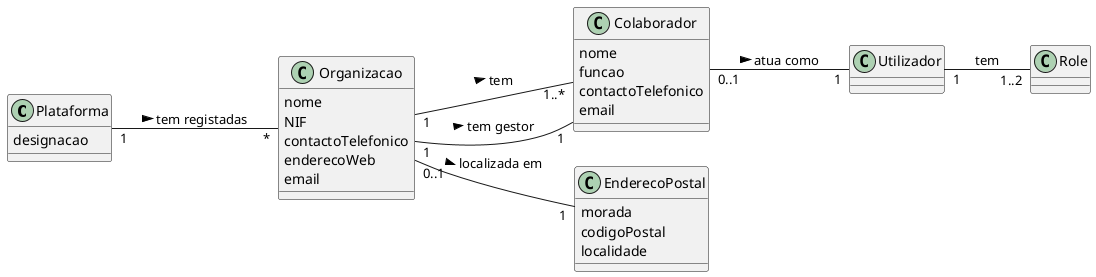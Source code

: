 @startuml
left to right direction
class Plataforma {
    designacao
}

class Organizacao {
    nome
    NIF
    contactoTelefonico
    enderecoWeb
    email
}

class Colaborador {
    nome
    funcao
    contactoTelefonico
    email
}
class EnderecoPostal {
    morada
    codigoPostal
    localidade
}
class Utilizador{
}

class Role {

}

Plataforma "1" -- "*" Organizacao : tem registadas >
Organizacao "1" -- "1..*" Colaborador : tem >
Organizacao "1" -- "1" Colaborador : tem gestor >
Organizacao "0..1" -- "1" EnderecoPostal : localizada em >
Colaborador "0..1" -- "1" Utilizador: atua como >
Utilizador "1" -- "1..2" Role : tem

@enduml